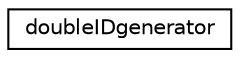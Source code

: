 digraph "Graphical Class Hierarchy"
{
 // INTERACTIVE_SVG=YES
 // LATEX_PDF_SIZE
  edge [fontname="Helvetica",fontsize="10",labelfontname="Helvetica",labelfontsize="10"];
  node [fontname="Helvetica",fontsize="10",shape=record];
  rankdir="LR";
  Node0 [label="doubleIDgenerator",height=0.2,width=0.4,color="black", fillcolor="white", style="filled",URL="$df/dd6/classdouble_i_dgenerator.html",tooltip=" "];
}
